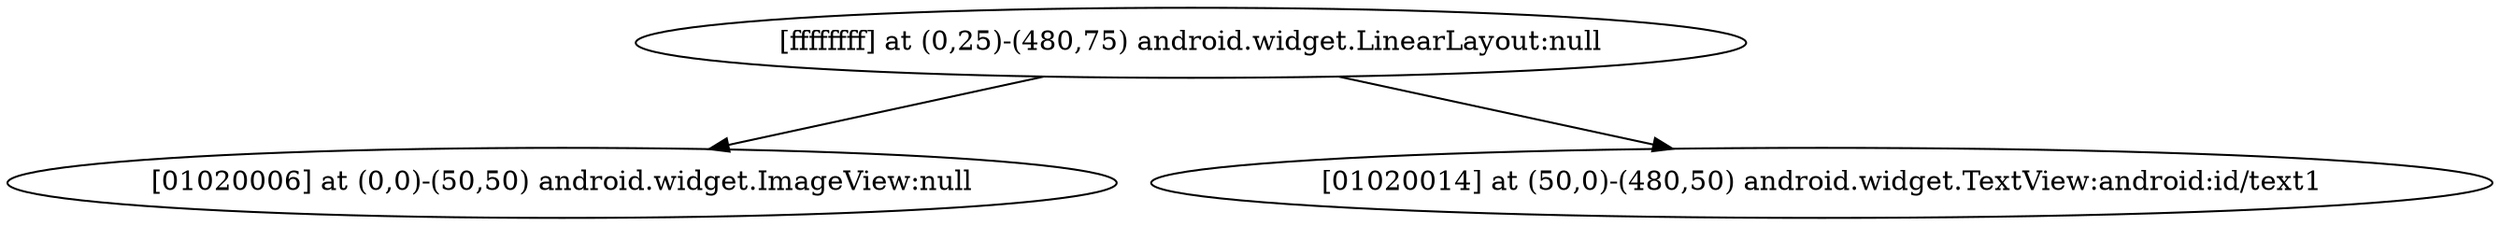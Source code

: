 strict digraph G {
  1 [ label="[ffffffff] at (0,25)-(480,75) android.widget.LinearLayout:null" ];
  2 [ label="[01020006] at (0,0)-(50,50) android.widget.ImageView:null" ];
  3 [ label="[01020014] at (50,0)-(480,50) android.widget.TextView:android:id/text1" ];
  1 -> 2;
  1 -> 3;
}
